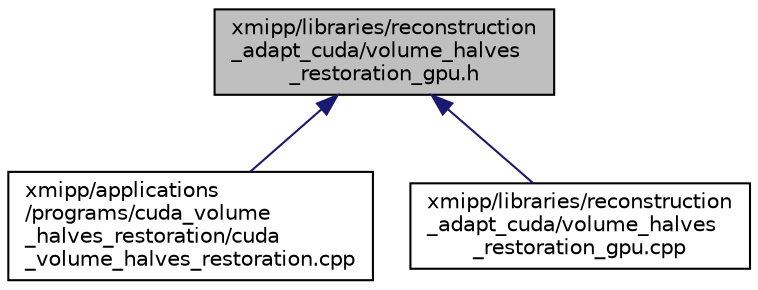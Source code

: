 digraph "xmipp/libraries/reconstruction_adapt_cuda/volume_halves_restoration_gpu.h"
{
  edge [fontname="Helvetica",fontsize="10",labelfontname="Helvetica",labelfontsize="10"];
  node [fontname="Helvetica",fontsize="10",shape=record];
  Node95 [label="xmipp/libraries/reconstruction\l_adapt_cuda/volume_halves\l_restoration_gpu.h",height=0.2,width=0.4,color="black", fillcolor="grey75", style="filled", fontcolor="black"];
  Node95 -> Node96 [dir="back",color="midnightblue",fontsize="10",style="solid",fontname="Helvetica"];
  Node96 [label="xmipp/applications\l/programs/cuda_volume\l_halves_restoration/cuda\l_volume_halves_restoration.cpp",height=0.2,width=0.4,color="black", fillcolor="white", style="filled",URL="$cuda__volume__halves__restoration_8cpp.html"];
  Node95 -> Node97 [dir="back",color="midnightblue",fontsize="10",style="solid",fontname="Helvetica"];
  Node97 [label="xmipp/libraries/reconstruction\l_adapt_cuda/volume_halves\l_restoration_gpu.cpp",height=0.2,width=0.4,color="black", fillcolor="white", style="filled",URL="$volume__halves__restoration__gpu_8cpp.html"];
}
